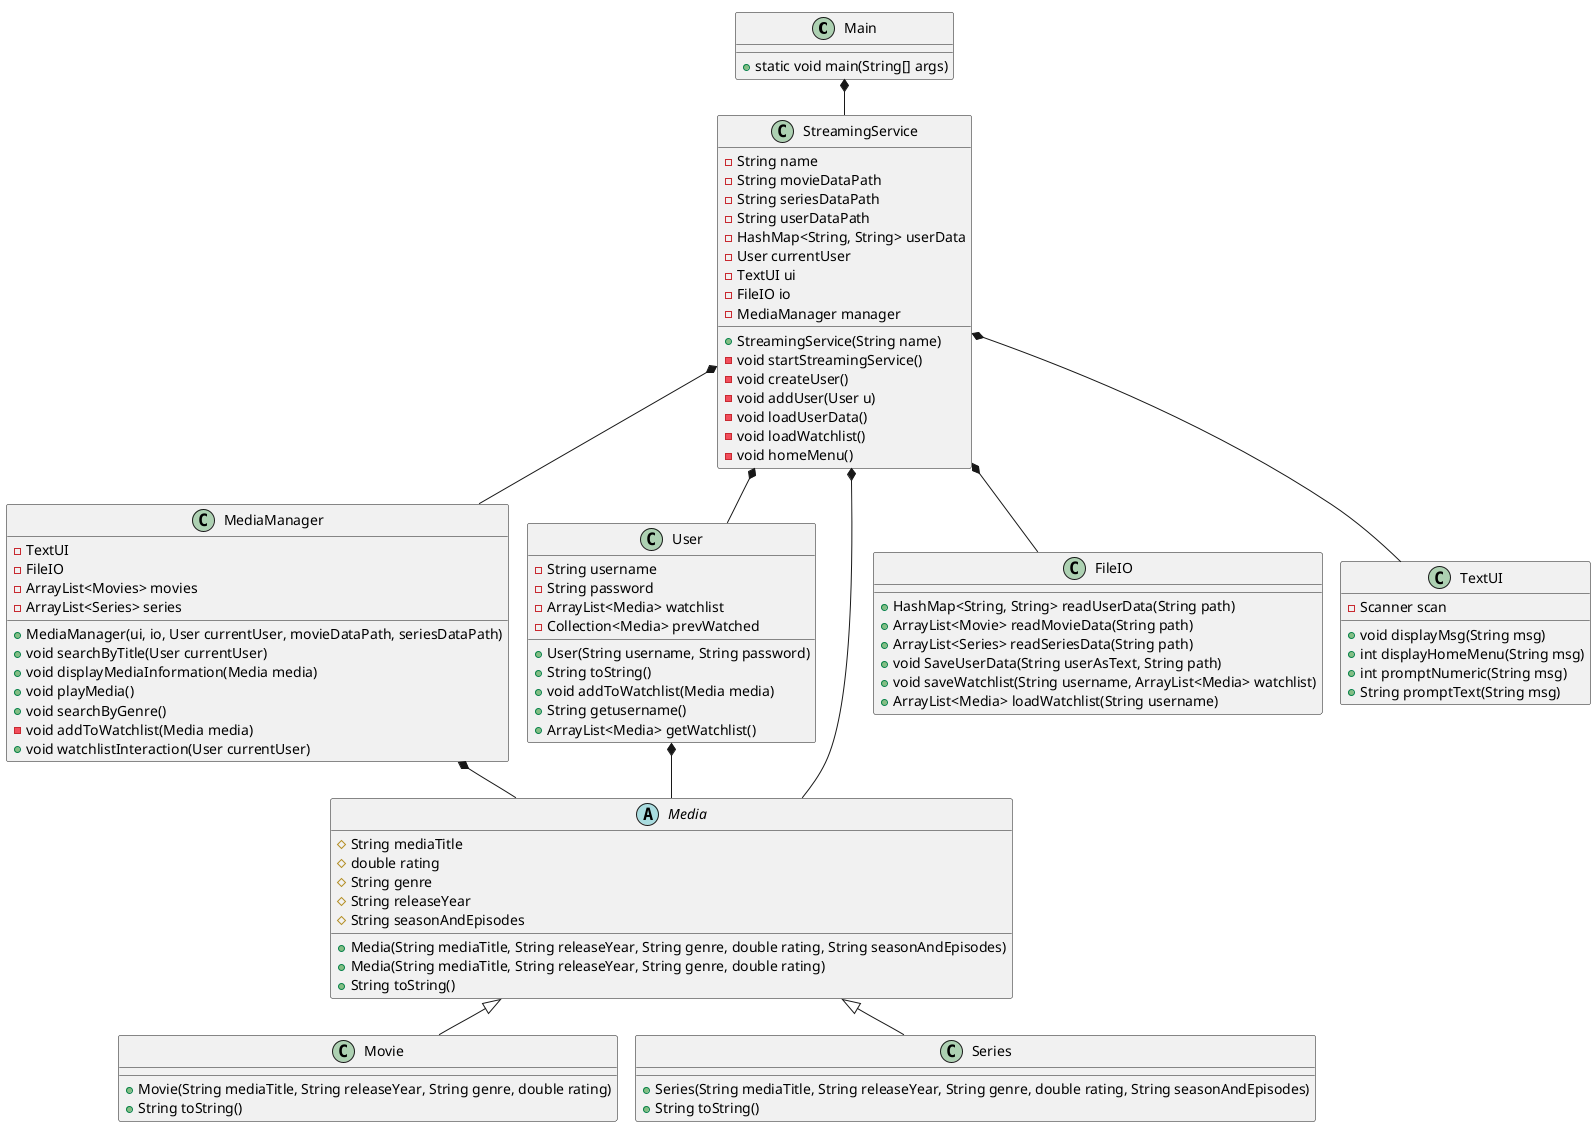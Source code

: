 @startuml
!pragma layout smetana

class Main {
+ static void main(String[] args)
}

class StreamingService{
- String name
- String movieDataPath
- String seriesDataPath
- String userDataPath
- HashMap<String, String> userData
- User currentUser
- TextUI ui
- FileIO io
- MediaManager manager
+ StreamingService(String name)
- void startStreamingService()
- void createUser()
- void addUser(User u)
- void loadUserData()
- void loadWatchlist()
- void homeMenu()


}

class MediaManager {
- TextUI
- FileIO
- ArrayList<Movies> movies
- ArrayList<Series> series
+ MediaManager(ui, io, User currentUser, movieDataPath, seriesDataPath)
+ void searchByTitle(User currentUser)
+ void displayMediaInformation(Media media)
+ void playMedia()
+ void searchByGenre()
- void addToWatchlist(Media media)
+ void watchlistInteraction(User currentUser)
}

class User {
- String username
- String password
- ArrayList<Media> watchlist
- Collection<Media> prevWatched
+ User(String username, String password)
+ String toString()
+ void addToWatchlist(Media media)
+ String getusername()
+ ArrayList<Media> getWatchlist()
}


abstract class Media{
# String mediaTitle
# double rating
# String genre
# String releaseYear
# String seasonAndEpisodes
+Media(String mediaTitle, String releaseYear, String genre, double rating, String seasonAndEpisodes)
+Media(String mediaTitle, String releaseYear, String genre, double rating)
+String toString()
}

class Movie{
+ Movie(String mediaTitle, String releaseYear, String genre, double rating)
+String toString()
'metode der loader liste over film?

}

class Series{
+Series(String mediaTitle, String releaseYear, String genre, double rating, String seasonAndEpisodes)
+String toString()
'metode der loader liste over serier?
}

class FileIO {
+ HashMap<String, String> readUserData(String path)
+ ArrayList<Movie> readMovieData(String path)
+ ArrayList<Series> readSeriesData(String path)
+ void SaveUserData(String userAsText, String path)
+ void saveWatchlist(String username, ArrayList<Media> watchlist)
+ ArrayList<Media> loadWatchlist(String username)
}

class TextUI {
- Scanner scan
+ void displayMsg(String msg)
+ int displayHomeMenu(String msg)
+ int promptNumeric(String msg)
+ String promptText(String msg)
}

Main *-- StreamingService
StreamingService *-- MediaManager
MediaManager *-- Media
StreamingService *-- User
StreamingService *-- FileIO
StreamingService *-- TextUI
Media <|-- Movie
Media <|-- Series
StreamingService *-- Media
User *-- Media
@enduml